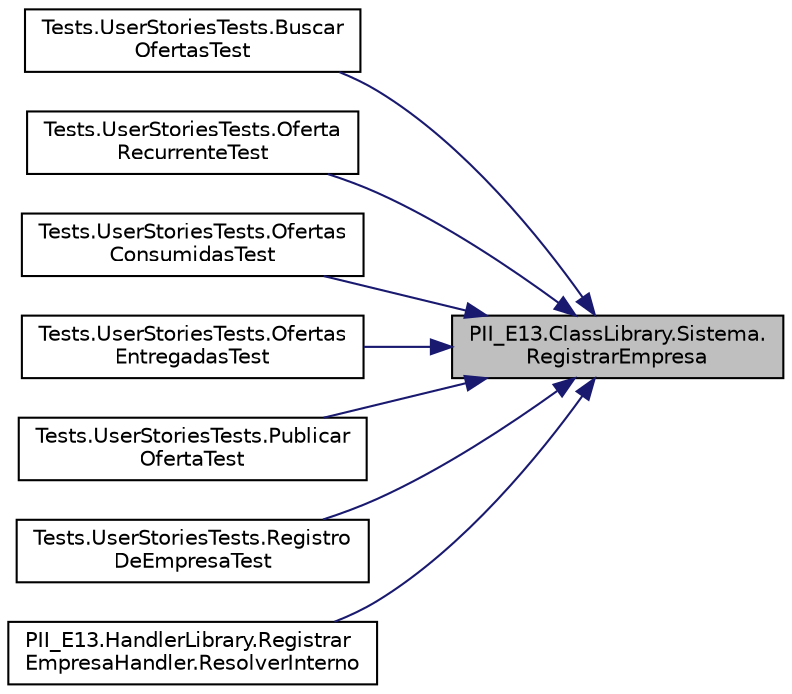 digraph "PII_E13.ClassLibrary.Sistema.RegistrarEmpresa"
{
 // INTERACTIVE_SVG=YES
 // LATEX_PDF_SIZE
  edge [fontname="Helvetica",fontsize="10",labelfontname="Helvetica",labelfontsize="10"];
  node [fontname="Helvetica",fontsize="10",shape=record];
  rankdir="RL";
  Node1 [label="PII_E13.ClassLibrary.Sistema.\lRegistrarEmpresa",height=0.2,width=0.4,color="black", fillcolor="grey75", style="filled", fontcolor="black",tooltip="Registra una nueva Empresa en el sistema."];
  Node1 -> Node2 [dir="back",color="midnightblue",fontsize="10",style="solid",fontname="Helvetica"];
  Node2 [label="Tests.UserStoriesTests.Buscar\lOfertasTest",height=0.2,width=0.4,color="black", fillcolor="white", style="filled",URL="$classTests_1_1UserStoriesTests.html#a888802d225bbd72618f9c5632594f6b3",tooltip="Prueba para la historia de usuario 8: Búsqueda de ofertas."];
  Node1 -> Node3 [dir="back",color="midnightblue",fontsize="10",style="solid",fontname="Helvetica"];
  Node3 [label="Tests.UserStoriesTests.Oferta\lRecurrenteTest",height=0.2,width=0.4,color="black", fillcolor="white", style="filled",URL="$classTests_1_1UserStoriesTests.html#ae50fb9b2414a5d68c5e6f5c075a11dfb",tooltip="Prueba para la historia de usuario 9 y 10: Recurrencia de ofertas"];
  Node1 -> Node4 [dir="back",color="midnightblue",fontsize="10",style="solid",fontname="Helvetica"];
  Node4 [label="Tests.UserStoriesTests.Ofertas\lConsumidasTest",height=0.2,width=0.4,color="black", fillcolor="white", style="filled",URL="$classTests_1_1UserStoriesTests.html#a56183ee941eacef1a4254623135a3742",tooltip="Prueba para la historia de usuario 12: Ofertas consumidas por emprendedor"];
  Node1 -> Node5 [dir="back",color="midnightblue",fontsize="10",style="solid",fontname="Helvetica"];
  Node5 [label="Tests.UserStoriesTests.Ofertas\lEntregadasTest",height=0.2,width=0.4,color="black", fillcolor="white", style="filled",URL="$classTests_1_1UserStoriesTests.html#a6d5016ab90a3f2d7c75bf2441077f539",tooltip="Prueba para la historia de usuario 11: Ofertas entregadas"];
  Node1 -> Node6 [dir="back",color="midnightblue",fontsize="10",style="solid",fontname="Helvetica"];
  Node6 [label="Tests.UserStoriesTests.Publicar\lOfertaTest",height=0.2,width=0.4,color="black", fillcolor="white", style="filled",URL="$classTests_1_1UserStoriesTests.html#a45f61a5bfa9e579a076fcfcda7a8bc83",tooltip="Prueba para las historias de usuario 3, 4, 5 y 6:"];
  Node1 -> Node7 [dir="back",color="midnightblue",fontsize="10",style="solid",fontname="Helvetica"];
  Node7 [label="Tests.UserStoriesTests.Registro\lDeEmpresaTest",height=0.2,width=0.4,color="black", fillcolor="white", style="filled",URL="$classTests_1_1UserStoriesTests.html#ad633a0d5ec4dc31f11da9690e0f21114",tooltip="Prueba para las historias de usuario 1 y 2: registro de una empresa en el sistema."];
  Node1 -> Node8 [dir="back",color="midnightblue",fontsize="10",style="solid",fontname="Helvetica"];
  Node8 [label="PII_E13.HandlerLibrary.Registrar\lEmpresaHandler.ResolverInterno",height=0.2,width=0.4,color="black", fillcolor="white", style="filled",URL="$classPII__E13_1_1HandlerLibrary_1_1RegistrarEmpresaHandler.html#a6a1df189b1a40e26aed19f54cafc301e",tooltip="La clase procesa el mensaje y retorna true o no lo procesa y retorna false."];
}
